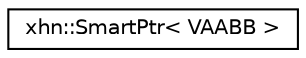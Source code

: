 digraph "Graphical Class Hierarchy"
{
  edge [fontname="Helvetica",fontsize="10",labelfontname="Helvetica",labelfontsize="10"];
  node [fontname="Helvetica",fontsize="10",shape=record];
  rankdir="LR";
  Node1 [label="xhn::SmartPtr\< VAABB \>",height=0.2,width=0.4,color="black", fillcolor="white", style="filled",URL="$classxhn_1_1_smart_ptr.html"];
}
